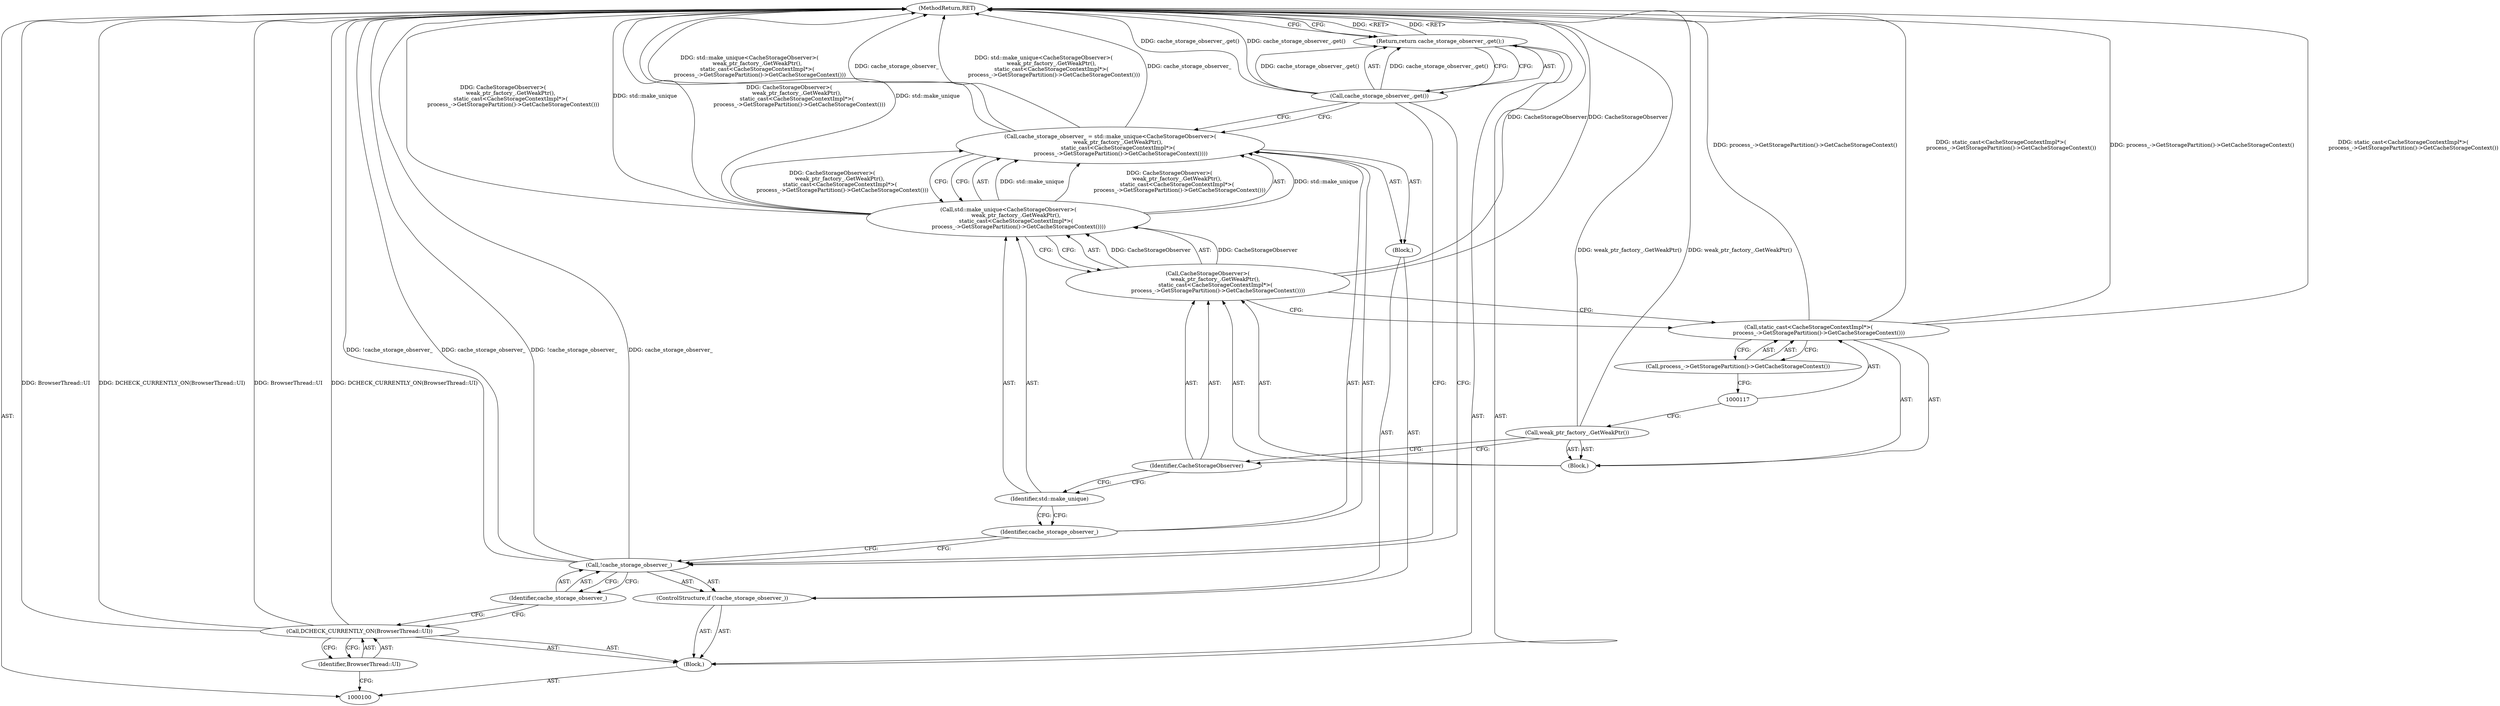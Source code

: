 digraph "1_Chrome_3c8e4852477d5b1e2da877808c998dc57db9460f_30" {
"1000121" [label="(MethodReturn,RET)"];
"1000101" [label="(Block,)"];
"1000102" [label="(Call,DCHECK_CURRENTLY_ON(BrowserThread::UI))"];
"1000103" [label="(Identifier,BrowserThread::UI)"];
"1000104" [label="(ControlStructure,if (!cache_storage_observer_))"];
"1000107" [label="(Block,)"];
"1000105" [label="(Call,!cache_storage_observer_)"];
"1000106" [label="(Identifier,cache_storage_observer_)"];
"1000110" [label="(Call,std::make_unique<CacheStorageObserver>(\n         weak_ptr_factory_.GetWeakPtr(),\n         static_cast<CacheStorageContextImpl*>(\n            process_->GetStoragePartition()->GetCacheStorageContext())))"];
"1000111" [label="(Identifier,std::make_unique)"];
"1000112" [label="(Call,CacheStorageObserver>(\n         weak_ptr_factory_.GetWeakPtr(),\n         static_cast<CacheStorageContextImpl*>(\n            process_->GetStoragePartition()->GetCacheStorageContext())))"];
"1000113" [label="(Identifier,CacheStorageObserver)"];
"1000108" [label="(Call,cache_storage_observer_ = std::make_unique<CacheStorageObserver>(\n         weak_ptr_factory_.GetWeakPtr(),\n         static_cast<CacheStorageContextImpl*>(\n            process_->GetStoragePartition()->GetCacheStorageContext())))"];
"1000109" [label="(Identifier,cache_storage_observer_)"];
"1000114" [label="(Block,)"];
"1000115" [label="(Call,weak_ptr_factory_.GetWeakPtr())"];
"1000116" [label="(Call,static_cast<CacheStorageContextImpl*>(\n            process_->GetStoragePartition()->GetCacheStorageContext()))"];
"1000118" [label="(Call,process_->GetStoragePartition()->GetCacheStorageContext())"];
"1000120" [label="(Call,cache_storage_observer_.get())"];
"1000119" [label="(Return,return cache_storage_observer_.get();)"];
"1000121" -> "1000100"  [label="AST: "];
"1000121" -> "1000119"  [label="CFG: "];
"1000105" -> "1000121"  [label="DDG: !cache_storage_observer_"];
"1000105" -> "1000121"  [label="DDG: cache_storage_observer_"];
"1000102" -> "1000121"  [label="DDG: BrowserThread::UI"];
"1000102" -> "1000121"  [label="DDG: DCHECK_CURRENTLY_ON(BrowserThread::UI)"];
"1000115" -> "1000121"  [label="DDG: weak_ptr_factory_.GetWeakPtr()"];
"1000116" -> "1000121"  [label="DDG: process_->GetStoragePartition()->GetCacheStorageContext()"];
"1000116" -> "1000121"  [label="DDG: static_cast<CacheStorageContextImpl*>(\n            process_->GetStoragePartition()->GetCacheStorageContext())"];
"1000110" -> "1000121"  [label="DDG: CacheStorageObserver>(\n         weak_ptr_factory_.GetWeakPtr(),\n         static_cast<CacheStorageContextImpl*>(\n            process_->GetStoragePartition()->GetCacheStorageContext()))"];
"1000110" -> "1000121"  [label="DDG: std::make_unique"];
"1000112" -> "1000121"  [label="DDG: CacheStorageObserver"];
"1000108" -> "1000121"  [label="DDG: std::make_unique<CacheStorageObserver>(\n         weak_ptr_factory_.GetWeakPtr(),\n         static_cast<CacheStorageContextImpl*>(\n            process_->GetStoragePartition()->GetCacheStorageContext()))"];
"1000108" -> "1000121"  [label="DDG: cache_storage_observer_"];
"1000120" -> "1000121"  [label="DDG: cache_storage_observer_.get()"];
"1000119" -> "1000121"  [label="DDG: <RET>"];
"1000101" -> "1000100"  [label="AST: "];
"1000102" -> "1000101"  [label="AST: "];
"1000104" -> "1000101"  [label="AST: "];
"1000119" -> "1000101"  [label="AST: "];
"1000102" -> "1000101"  [label="AST: "];
"1000102" -> "1000103"  [label="CFG: "];
"1000103" -> "1000102"  [label="AST: "];
"1000106" -> "1000102"  [label="CFG: "];
"1000102" -> "1000121"  [label="DDG: BrowserThread::UI"];
"1000102" -> "1000121"  [label="DDG: DCHECK_CURRENTLY_ON(BrowserThread::UI)"];
"1000103" -> "1000102"  [label="AST: "];
"1000103" -> "1000100"  [label="CFG: "];
"1000102" -> "1000103"  [label="CFG: "];
"1000104" -> "1000101"  [label="AST: "];
"1000105" -> "1000104"  [label="AST: "];
"1000107" -> "1000104"  [label="AST: "];
"1000107" -> "1000104"  [label="AST: "];
"1000108" -> "1000107"  [label="AST: "];
"1000105" -> "1000104"  [label="AST: "];
"1000105" -> "1000106"  [label="CFG: "];
"1000106" -> "1000105"  [label="AST: "];
"1000109" -> "1000105"  [label="CFG: "];
"1000120" -> "1000105"  [label="CFG: "];
"1000105" -> "1000121"  [label="DDG: !cache_storage_observer_"];
"1000105" -> "1000121"  [label="DDG: cache_storage_observer_"];
"1000106" -> "1000105"  [label="AST: "];
"1000106" -> "1000102"  [label="CFG: "];
"1000105" -> "1000106"  [label="CFG: "];
"1000110" -> "1000108"  [label="AST: "];
"1000110" -> "1000112"  [label="CFG: "];
"1000111" -> "1000110"  [label="AST: "];
"1000112" -> "1000110"  [label="AST: "];
"1000108" -> "1000110"  [label="CFG: "];
"1000110" -> "1000121"  [label="DDG: CacheStorageObserver>(\n         weak_ptr_factory_.GetWeakPtr(),\n         static_cast<CacheStorageContextImpl*>(\n            process_->GetStoragePartition()->GetCacheStorageContext()))"];
"1000110" -> "1000121"  [label="DDG: std::make_unique"];
"1000110" -> "1000108"  [label="DDG: std::make_unique"];
"1000110" -> "1000108"  [label="DDG: CacheStorageObserver>(\n         weak_ptr_factory_.GetWeakPtr(),\n         static_cast<CacheStorageContextImpl*>(\n            process_->GetStoragePartition()->GetCacheStorageContext()))"];
"1000112" -> "1000110"  [label="DDG: CacheStorageObserver"];
"1000111" -> "1000110"  [label="AST: "];
"1000111" -> "1000109"  [label="CFG: "];
"1000113" -> "1000111"  [label="CFG: "];
"1000112" -> "1000110"  [label="AST: "];
"1000112" -> "1000116"  [label="CFG: "];
"1000113" -> "1000112"  [label="AST: "];
"1000114" -> "1000112"  [label="AST: "];
"1000110" -> "1000112"  [label="CFG: "];
"1000112" -> "1000121"  [label="DDG: CacheStorageObserver"];
"1000112" -> "1000110"  [label="DDG: CacheStorageObserver"];
"1000113" -> "1000112"  [label="AST: "];
"1000113" -> "1000111"  [label="CFG: "];
"1000115" -> "1000113"  [label="CFG: "];
"1000108" -> "1000107"  [label="AST: "];
"1000108" -> "1000110"  [label="CFG: "];
"1000109" -> "1000108"  [label="AST: "];
"1000110" -> "1000108"  [label="AST: "];
"1000120" -> "1000108"  [label="CFG: "];
"1000108" -> "1000121"  [label="DDG: std::make_unique<CacheStorageObserver>(\n         weak_ptr_factory_.GetWeakPtr(),\n         static_cast<CacheStorageContextImpl*>(\n            process_->GetStoragePartition()->GetCacheStorageContext()))"];
"1000108" -> "1000121"  [label="DDG: cache_storage_observer_"];
"1000110" -> "1000108"  [label="DDG: std::make_unique"];
"1000110" -> "1000108"  [label="DDG: CacheStorageObserver>(\n         weak_ptr_factory_.GetWeakPtr(),\n         static_cast<CacheStorageContextImpl*>(\n            process_->GetStoragePartition()->GetCacheStorageContext()))"];
"1000109" -> "1000108"  [label="AST: "];
"1000109" -> "1000105"  [label="CFG: "];
"1000111" -> "1000109"  [label="CFG: "];
"1000114" -> "1000112"  [label="AST: "];
"1000115" -> "1000114"  [label="AST: "];
"1000116" -> "1000114"  [label="AST: "];
"1000115" -> "1000114"  [label="AST: "];
"1000115" -> "1000113"  [label="CFG: "];
"1000117" -> "1000115"  [label="CFG: "];
"1000115" -> "1000121"  [label="DDG: weak_ptr_factory_.GetWeakPtr()"];
"1000116" -> "1000114"  [label="AST: "];
"1000116" -> "1000118"  [label="CFG: "];
"1000117" -> "1000116"  [label="AST: "];
"1000118" -> "1000116"  [label="AST: "];
"1000112" -> "1000116"  [label="CFG: "];
"1000116" -> "1000121"  [label="DDG: process_->GetStoragePartition()->GetCacheStorageContext()"];
"1000116" -> "1000121"  [label="DDG: static_cast<CacheStorageContextImpl*>(\n            process_->GetStoragePartition()->GetCacheStorageContext())"];
"1000118" -> "1000116"  [label="AST: "];
"1000118" -> "1000117"  [label="CFG: "];
"1000116" -> "1000118"  [label="CFG: "];
"1000120" -> "1000119"  [label="AST: "];
"1000120" -> "1000108"  [label="CFG: "];
"1000120" -> "1000105"  [label="CFG: "];
"1000119" -> "1000120"  [label="CFG: "];
"1000120" -> "1000121"  [label="DDG: cache_storage_observer_.get()"];
"1000120" -> "1000119"  [label="DDG: cache_storage_observer_.get()"];
"1000119" -> "1000101"  [label="AST: "];
"1000119" -> "1000120"  [label="CFG: "];
"1000120" -> "1000119"  [label="AST: "];
"1000121" -> "1000119"  [label="CFG: "];
"1000119" -> "1000121"  [label="DDG: <RET>"];
"1000120" -> "1000119"  [label="DDG: cache_storage_observer_.get()"];
}
